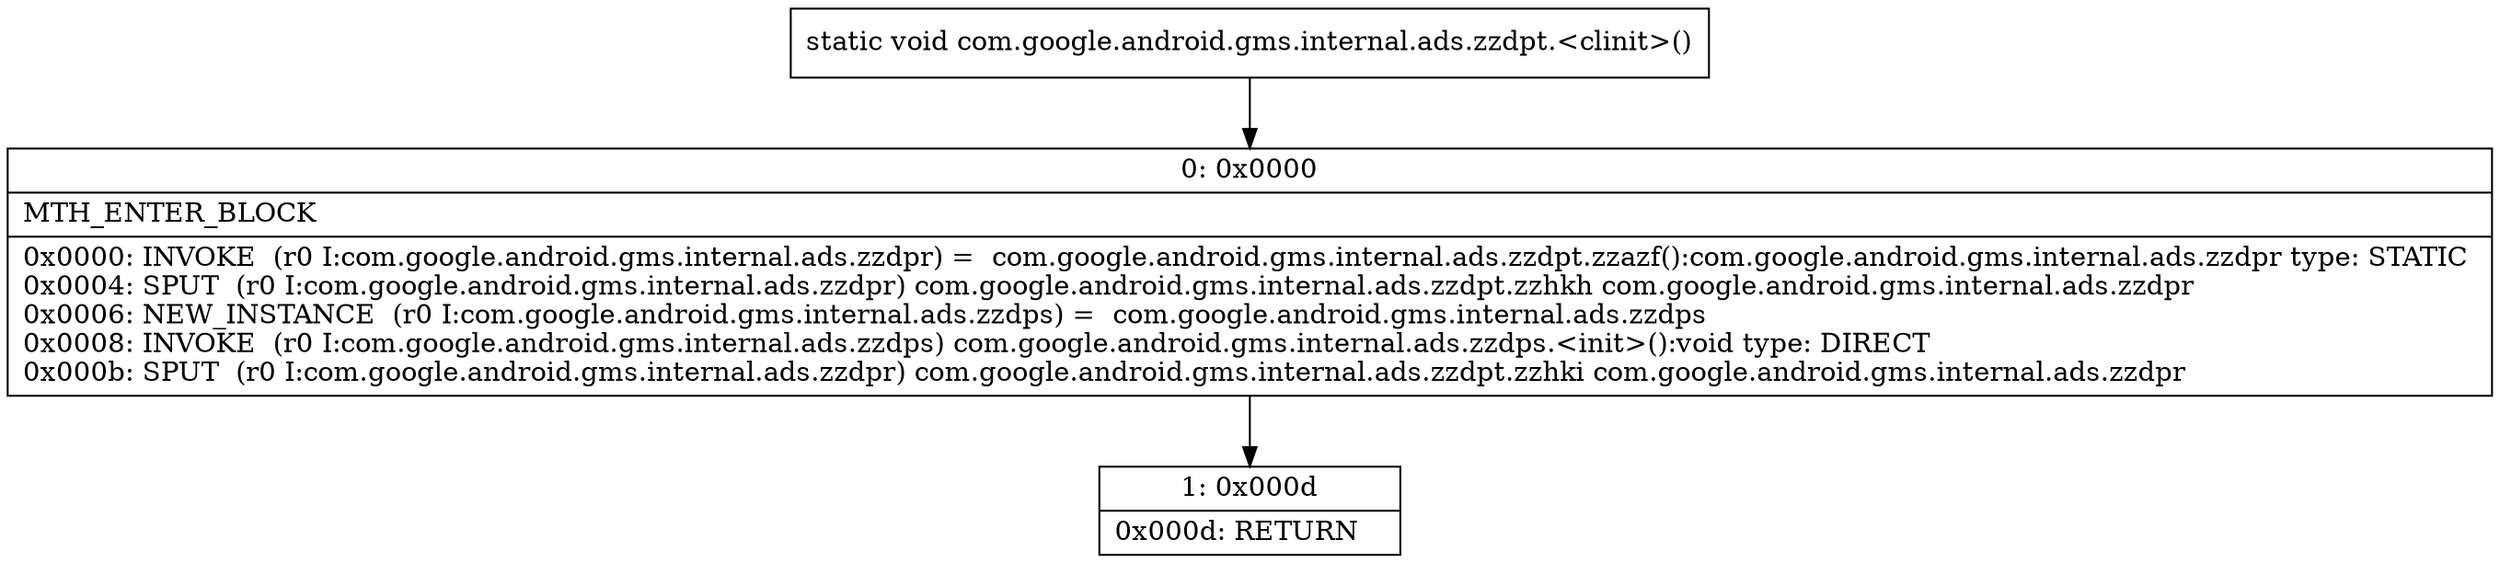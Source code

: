 digraph "CFG forcom.google.android.gms.internal.ads.zzdpt.\<clinit\>()V" {
Node_0 [shape=record,label="{0\:\ 0x0000|MTH_ENTER_BLOCK\l|0x0000: INVOKE  (r0 I:com.google.android.gms.internal.ads.zzdpr) =  com.google.android.gms.internal.ads.zzdpt.zzazf():com.google.android.gms.internal.ads.zzdpr type: STATIC \l0x0004: SPUT  (r0 I:com.google.android.gms.internal.ads.zzdpr) com.google.android.gms.internal.ads.zzdpt.zzhkh com.google.android.gms.internal.ads.zzdpr \l0x0006: NEW_INSTANCE  (r0 I:com.google.android.gms.internal.ads.zzdps) =  com.google.android.gms.internal.ads.zzdps \l0x0008: INVOKE  (r0 I:com.google.android.gms.internal.ads.zzdps) com.google.android.gms.internal.ads.zzdps.\<init\>():void type: DIRECT \l0x000b: SPUT  (r0 I:com.google.android.gms.internal.ads.zzdpr) com.google.android.gms.internal.ads.zzdpt.zzhki com.google.android.gms.internal.ads.zzdpr \l}"];
Node_1 [shape=record,label="{1\:\ 0x000d|0x000d: RETURN   \l}"];
MethodNode[shape=record,label="{static void com.google.android.gms.internal.ads.zzdpt.\<clinit\>() }"];
MethodNode -> Node_0;
Node_0 -> Node_1;
}

